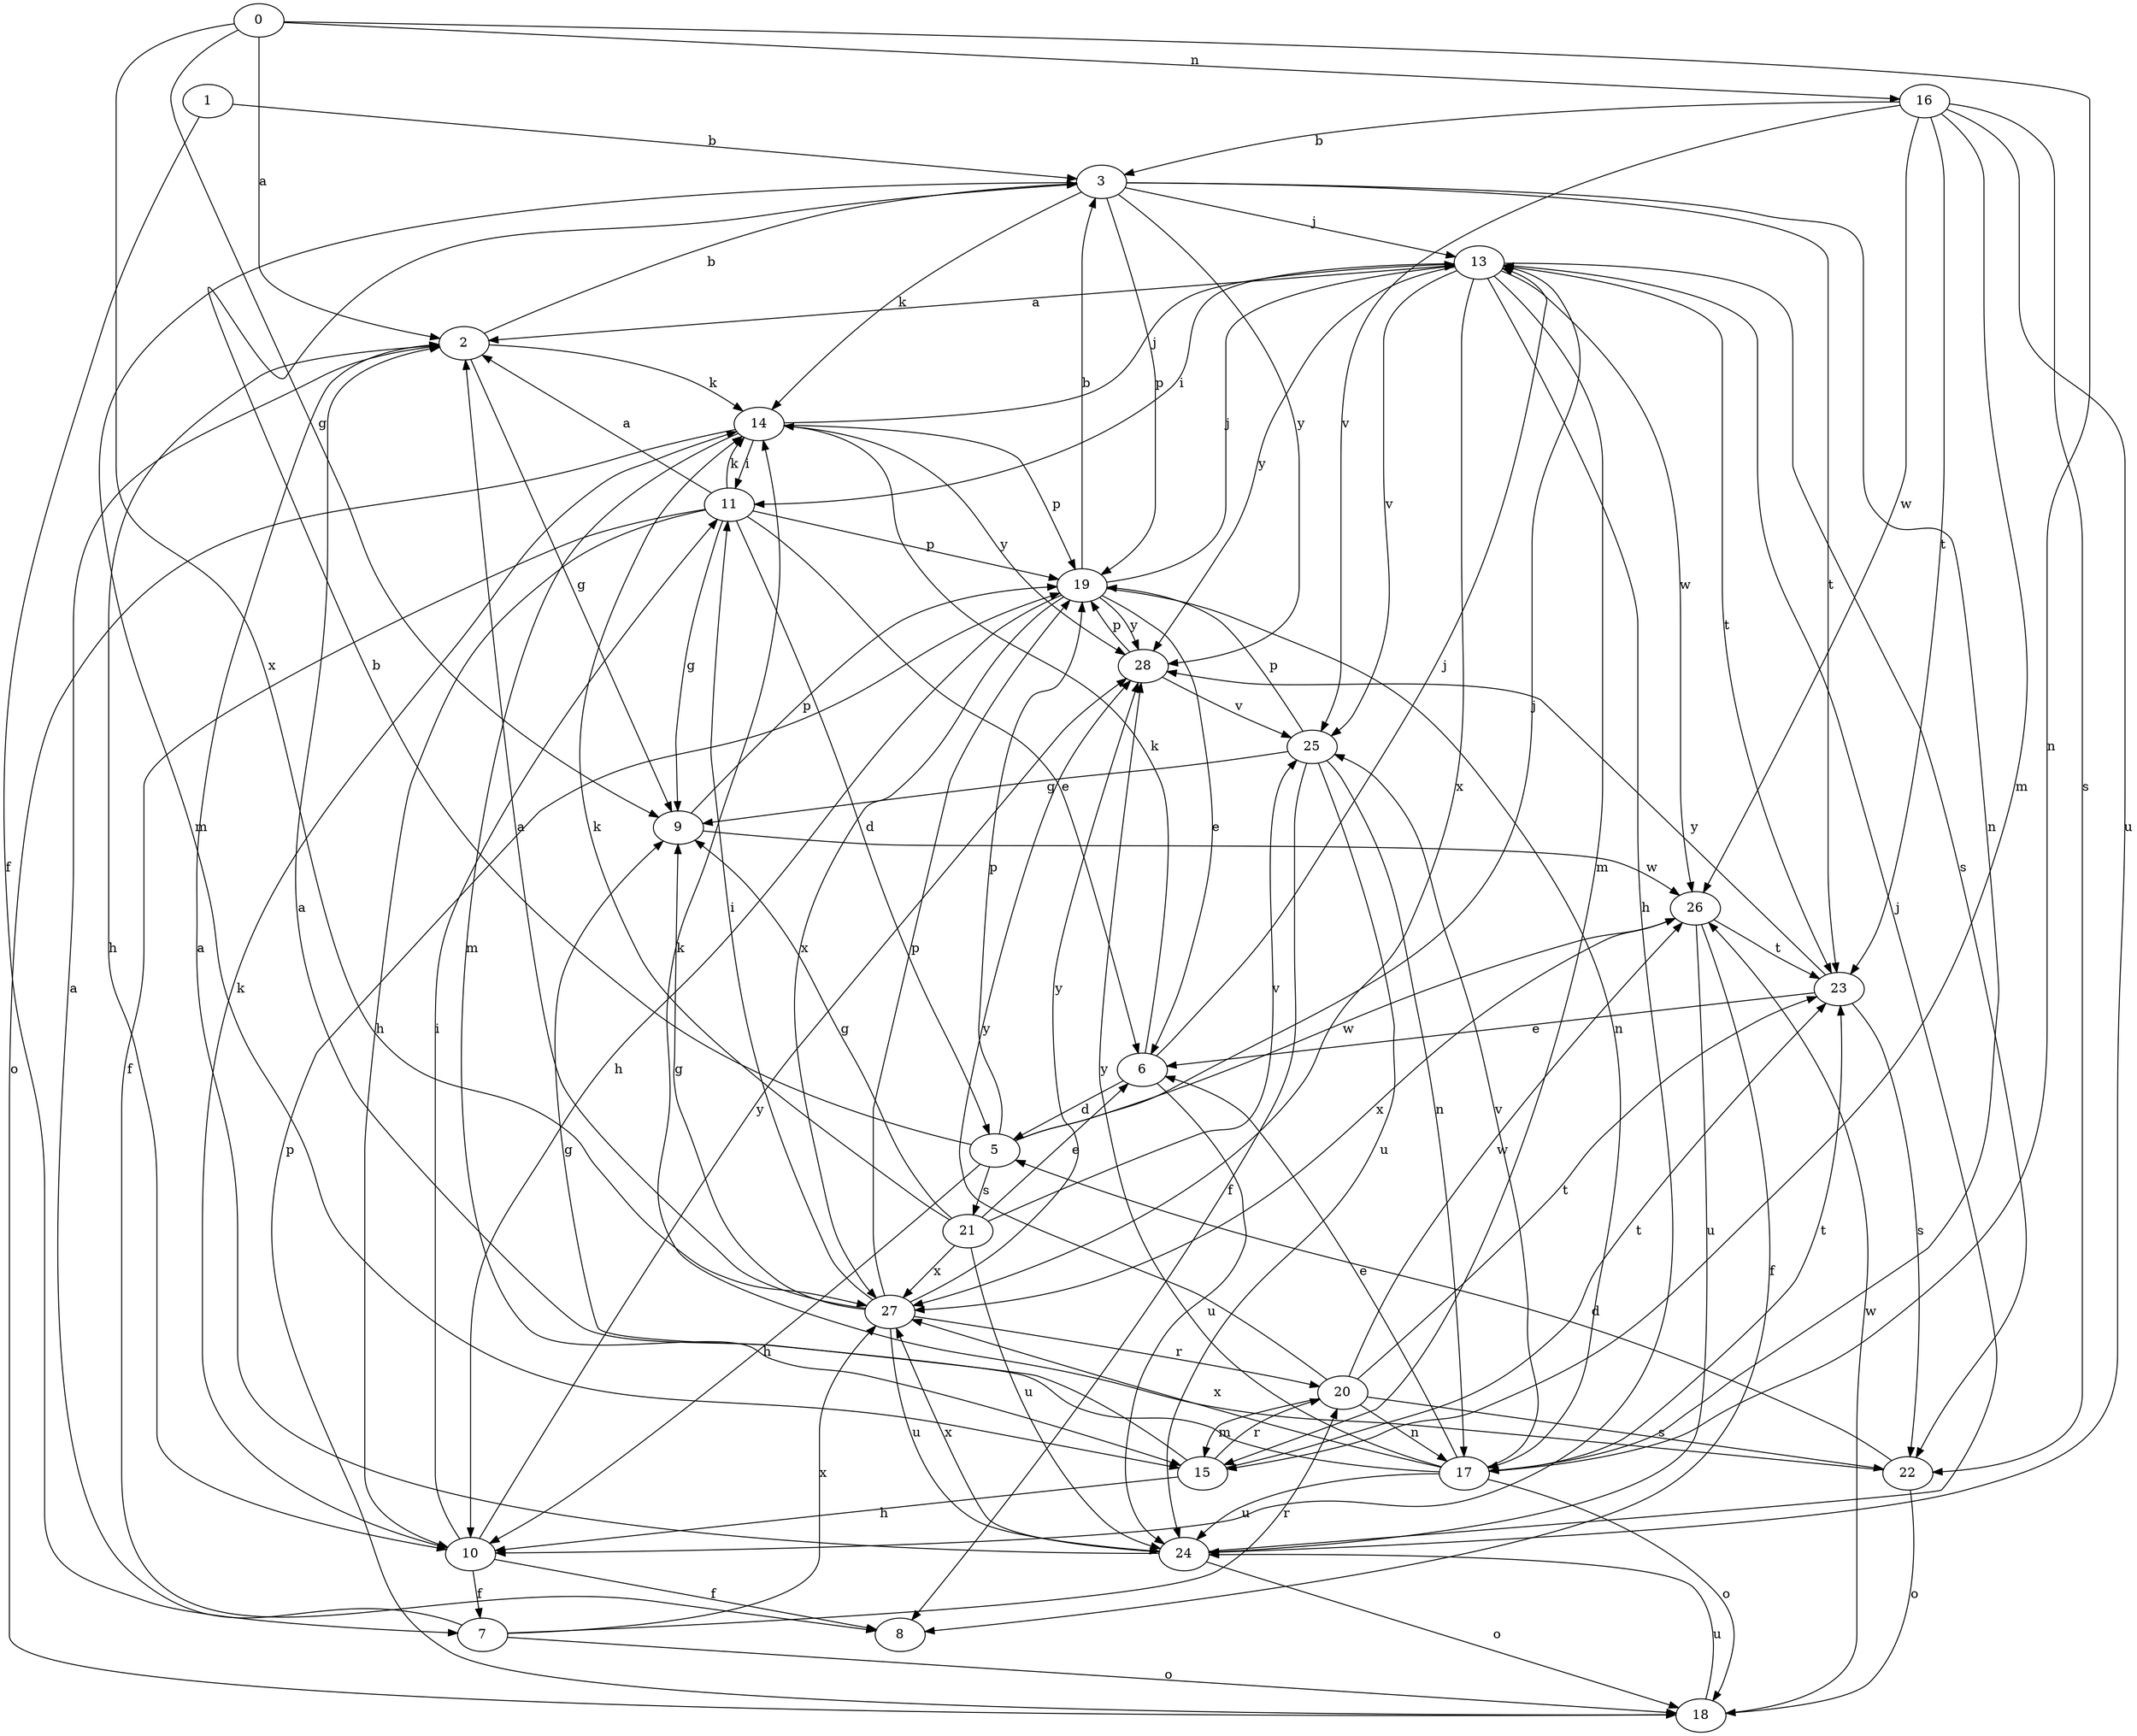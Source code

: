 strict digraph  {
1;
2;
3;
5;
6;
7;
8;
9;
10;
11;
13;
14;
15;
16;
17;
18;
19;
20;
21;
22;
23;
0;
24;
25;
26;
27;
28;
1 -> 3  [label=b];
1 -> 7  [label=f];
2 -> 3  [label=b];
2 -> 9  [label=g];
2 -> 10  [label=h];
2 -> 14  [label=k];
3 -> 13  [label=j];
3 -> 14  [label=k];
3 -> 15  [label=m];
3 -> 17  [label=n];
3 -> 19  [label=p];
3 -> 23  [label=t];
3 -> 28  [label=y];
5 -> 3  [label=b];
5 -> 10  [label=h];
5 -> 13  [label=j];
5 -> 19  [label=p];
5 -> 21  [label=s];
5 -> 26  [label=w];
6 -> 5  [label=d];
6 -> 13  [label=j];
6 -> 14  [label=k];
6 -> 24  [label=u];
7 -> 2  [label=a];
7 -> 18  [label=o];
7 -> 20  [label=r];
7 -> 27  [label=x];
9 -> 19  [label=p];
9 -> 26  [label=w];
10 -> 7  [label=f];
10 -> 8  [label=f];
10 -> 11  [label=i];
10 -> 14  [label=k];
10 -> 28  [label=y];
11 -> 2  [label=a];
11 -> 5  [label=d];
11 -> 6  [label=e];
11 -> 8  [label=f];
11 -> 9  [label=g];
11 -> 10  [label=h];
11 -> 14  [label=k];
11 -> 19  [label=p];
13 -> 2  [label=a];
13 -> 10  [label=h];
13 -> 11  [label=i];
13 -> 15  [label=m];
13 -> 22  [label=s];
13 -> 23  [label=t];
13 -> 25  [label=v];
13 -> 26  [label=w];
13 -> 27  [label=x];
13 -> 28  [label=y];
14 -> 11  [label=i];
14 -> 13  [label=j];
14 -> 15  [label=m];
14 -> 18  [label=o];
14 -> 19  [label=p];
14 -> 28  [label=y];
15 -> 9  [label=g];
15 -> 10  [label=h];
15 -> 20  [label=r];
15 -> 23  [label=t];
16 -> 3  [label=b];
16 -> 15  [label=m];
16 -> 22  [label=s];
16 -> 23  [label=t];
16 -> 24  [label=u];
16 -> 25  [label=v];
16 -> 26  [label=w];
17 -> 2  [label=a];
17 -> 6  [label=e];
17 -> 18  [label=o];
17 -> 23  [label=t];
17 -> 24  [label=u];
17 -> 25  [label=v];
17 -> 27  [label=x];
17 -> 28  [label=y];
18 -> 19  [label=p];
18 -> 24  [label=u];
18 -> 26  [label=w];
19 -> 3  [label=b];
19 -> 6  [label=e];
19 -> 10  [label=h];
19 -> 13  [label=j];
19 -> 17  [label=n];
19 -> 27  [label=x];
19 -> 28  [label=y];
20 -> 15  [label=m];
20 -> 17  [label=n];
20 -> 22  [label=s];
20 -> 23  [label=t];
20 -> 26  [label=w];
20 -> 28  [label=y];
21 -> 6  [label=e];
21 -> 9  [label=g];
21 -> 14  [label=k];
21 -> 24  [label=u];
21 -> 25  [label=v];
21 -> 27  [label=x];
22 -> 5  [label=d];
22 -> 14  [label=k];
22 -> 18  [label=o];
23 -> 6  [label=e];
23 -> 22  [label=s];
23 -> 28  [label=y];
0 -> 2  [label=a];
0 -> 9  [label=g];
0 -> 16  [label=n];
0 -> 17  [label=n];
0 -> 27  [label=x];
24 -> 2  [label=a];
24 -> 13  [label=j];
24 -> 18  [label=o];
24 -> 27  [label=x];
25 -> 8  [label=f];
25 -> 9  [label=g];
25 -> 17  [label=n];
25 -> 19  [label=p];
25 -> 24  [label=u];
26 -> 8  [label=f];
26 -> 23  [label=t];
26 -> 24  [label=u];
26 -> 27  [label=x];
27 -> 2  [label=a];
27 -> 9  [label=g];
27 -> 11  [label=i];
27 -> 19  [label=p];
27 -> 20  [label=r];
27 -> 24  [label=u];
27 -> 28  [label=y];
28 -> 19  [label=p];
28 -> 25  [label=v];
}
